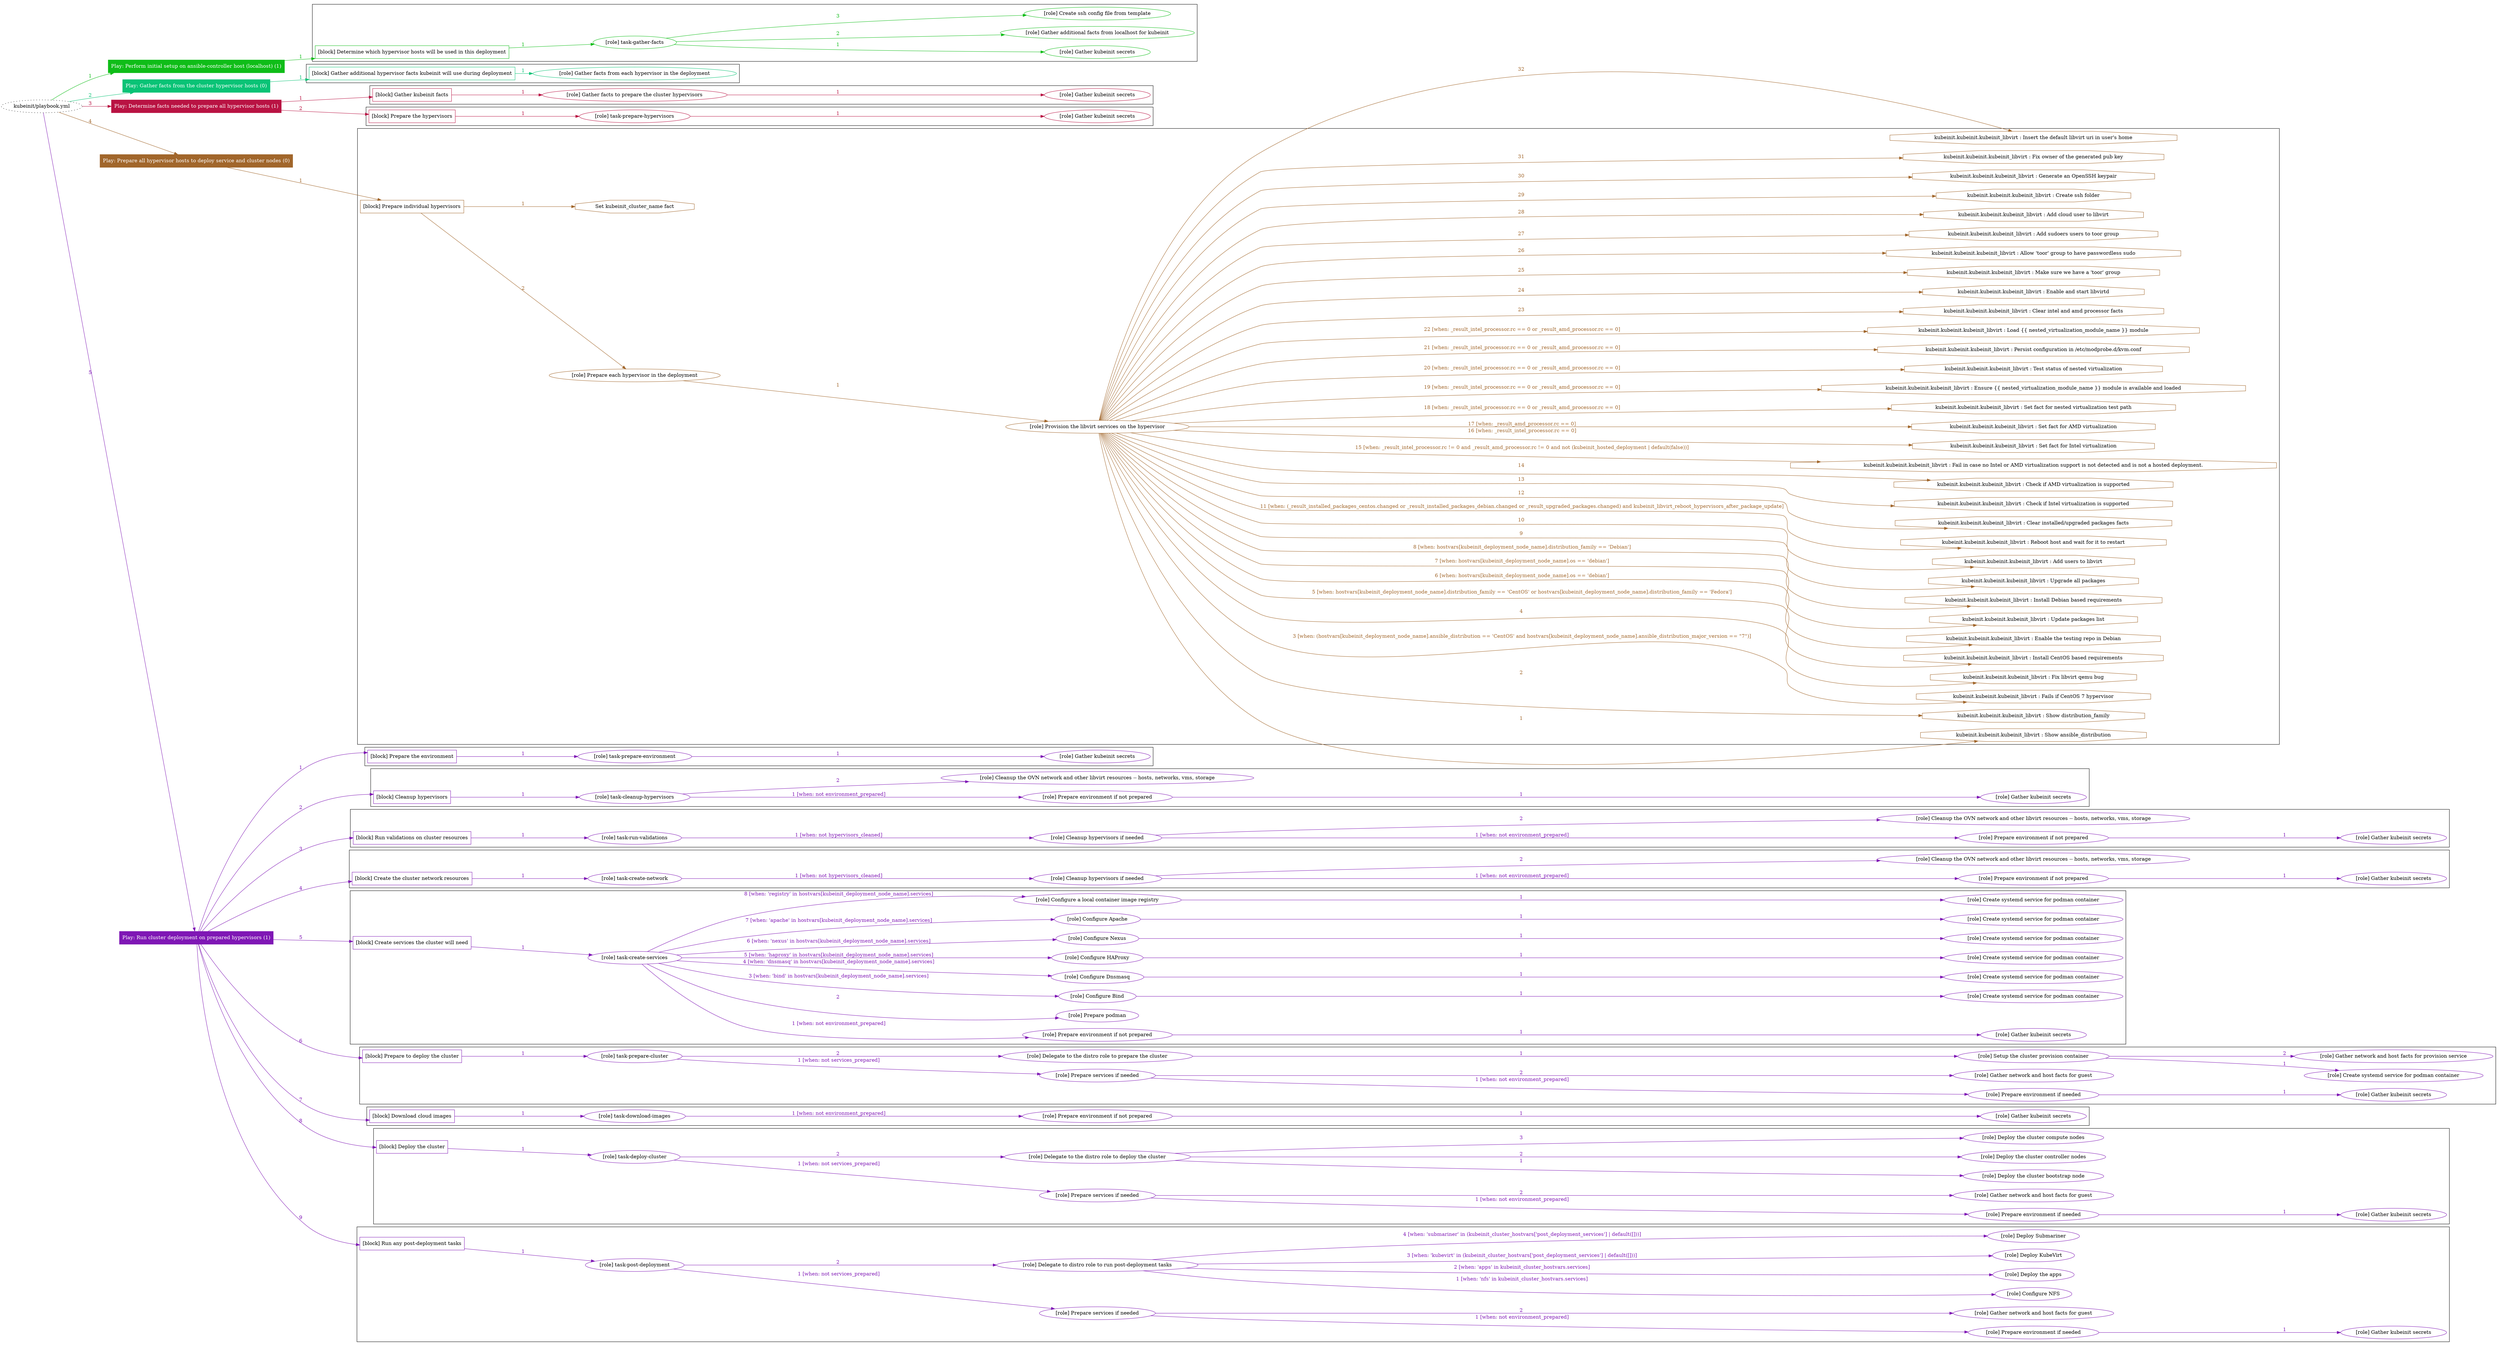 digraph {
	graph [concentrate=true ordering=in rankdir=LR ratio=fill]
	edge [esep=5 sep=10]
	"kubeinit/playbook.yml" [URL="/home/runner/work/kubeinit/kubeinit/kubeinit/playbook.yml" id=playbook_9064f994 style=dotted]
	"kubeinit/playbook.yml" -> play_755ee17e [label="1 " color="#0fbd18" fontcolor="#0fbd18" id=edge_c722bea2 labeltooltip="1 " tooltip="1 "]
	subgraph "Play: Perform initial setup on ansible-controller host (localhost) (1)" {
		play_755ee17e [label="Play: Perform initial setup on ansible-controller host (localhost) (1)" URL="/home/runner/work/kubeinit/kubeinit/kubeinit/playbook.yml" color="#0fbd18" fontcolor="#ffffff" id=play_755ee17e shape=box style=filled tooltip=localhost]
		play_755ee17e -> block_5c0546df [label=1 color="#0fbd18" fontcolor="#0fbd18" id=edge_c6962172 labeltooltip=1 tooltip=1]
		subgraph cluster_block_5c0546df {
			block_5c0546df [label="[block] Determine which hypervisor hosts will be used in this deployment" URL="/home/runner/work/kubeinit/kubeinit/kubeinit/playbook.yml" color="#0fbd18" id=block_5c0546df labeltooltip="Determine which hypervisor hosts will be used in this deployment" shape=box tooltip="Determine which hypervisor hosts will be used in this deployment"]
			block_5c0546df -> role_b8980f8e [label="1 " color="#0fbd18" fontcolor="#0fbd18" id=edge_19f2d297 labeltooltip="1 " tooltip="1 "]
			subgraph "task-gather-facts" {
				role_b8980f8e [label="[role] task-gather-facts" URL="/home/runner/work/kubeinit/kubeinit/kubeinit/playbook.yml" color="#0fbd18" id=role_b8980f8e tooltip="task-gather-facts"]
				role_b8980f8e -> role_be73c963 [label="1 " color="#0fbd18" fontcolor="#0fbd18" id=edge_46829031 labeltooltip="1 " tooltip="1 "]
				subgraph "Gather kubeinit secrets" {
					role_be73c963 [label="[role] Gather kubeinit secrets" URL="/home/runner/.ansible/collections/ansible_collections/kubeinit/kubeinit/roles/kubeinit_prepare/tasks/build_hypervisors_group.yml" color="#0fbd18" id=role_be73c963 tooltip="Gather kubeinit secrets"]
				}
				role_b8980f8e -> role_346fdcf7 [label="2 " color="#0fbd18" fontcolor="#0fbd18" id=edge_77838c48 labeltooltip="2 " tooltip="2 "]
				subgraph "Gather additional facts from localhost for kubeinit" {
					role_346fdcf7 [label="[role] Gather additional facts from localhost for kubeinit" URL="/home/runner/.ansible/collections/ansible_collections/kubeinit/kubeinit/roles/kubeinit_prepare/tasks/build_hypervisors_group.yml" color="#0fbd18" id=role_346fdcf7 tooltip="Gather additional facts from localhost for kubeinit"]
				}
				role_b8980f8e -> role_02a1e424 [label="3 " color="#0fbd18" fontcolor="#0fbd18" id=edge_63878e3c labeltooltip="3 " tooltip="3 "]
				subgraph "Create ssh config file from template" {
					role_02a1e424 [label="[role] Create ssh config file from template" URL="/home/runner/.ansible/collections/ansible_collections/kubeinit/kubeinit/roles/kubeinit_prepare/tasks/build_hypervisors_group.yml" color="#0fbd18" id=role_02a1e424 tooltip="Create ssh config file from template"]
				}
			}
		}
	}
	"kubeinit/playbook.yml" -> play_c4c8196e [label="2 " color="#09c376" fontcolor="#09c376" id=edge_684bfa2c labeltooltip="2 " tooltip="2 "]
	subgraph "Play: Gather facts from the cluster hypervisor hosts (0)" {
		play_c4c8196e [label="Play: Gather facts from the cluster hypervisor hosts (0)" URL="/home/runner/work/kubeinit/kubeinit/kubeinit/playbook.yml" color="#09c376" fontcolor="#ffffff" id=play_c4c8196e shape=box style=filled tooltip="Play: Gather facts from the cluster hypervisor hosts (0)"]
		play_c4c8196e -> block_a40b4d0d [label=1 color="#09c376" fontcolor="#09c376" id=edge_6809693f labeltooltip=1 tooltip=1]
		subgraph cluster_block_a40b4d0d {
			block_a40b4d0d [label="[block] Gather additional hypervisor facts kubeinit will use during deployment" URL="/home/runner/work/kubeinit/kubeinit/kubeinit/playbook.yml" color="#09c376" id=block_a40b4d0d labeltooltip="Gather additional hypervisor facts kubeinit will use during deployment" shape=box tooltip="Gather additional hypervisor facts kubeinit will use during deployment"]
			block_a40b4d0d -> role_d8d240fd [label="1 " color="#09c376" fontcolor="#09c376" id=edge_269f6de8 labeltooltip="1 " tooltip="1 "]
			subgraph "Gather facts from each hypervisor in the deployment" {
				role_d8d240fd [label="[role] Gather facts from each hypervisor in the deployment" URL="/home/runner/work/kubeinit/kubeinit/kubeinit/playbook.yml" color="#09c376" id=role_d8d240fd tooltip="Gather facts from each hypervisor in the deployment"]
			}
		}
	}
	"kubeinit/playbook.yml" -> play_929b3bb5 [label="3 " color="#b91343" fontcolor="#b91343" id=edge_80026797 labeltooltip="3 " tooltip="3 "]
	subgraph "Play: Determine facts needed to prepare all hypervisor hosts (1)" {
		play_929b3bb5 [label="Play: Determine facts needed to prepare all hypervisor hosts (1)" URL="/home/runner/work/kubeinit/kubeinit/kubeinit/playbook.yml" color="#b91343" fontcolor="#ffffff" id=play_929b3bb5 shape=box style=filled tooltip=localhost]
		play_929b3bb5 -> block_8955f6a1 [label=1 color="#b91343" fontcolor="#b91343" id=edge_5fc23c42 labeltooltip=1 tooltip=1]
		subgraph cluster_block_8955f6a1 {
			block_8955f6a1 [label="[block] Gather kubeinit facts" URL="/home/runner/work/kubeinit/kubeinit/kubeinit/playbook.yml" color="#b91343" id=block_8955f6a1 labeltooltip="Gather kubeinit facts" shape=box tooltip="Gather kubeinit facts"]
			block_8955f6a1 -> role_858e00fb [label="1 " color="#b91343" fontcolor="#b91343" id=edge_2472ac66 labeltooltip="1 " tooltip="1 "]
			subgraph "Gather facts to prepare the cluster hypervisors" {
				role_858e00fb [label="[role] Gather facts to prepare the cluster hypervisors" URL="/home/runner/work/kubeinit/kubeinit/kubeinit/playbook.yml" color="#b91343" id=role_858e00fb tooltip="Gather facts to prepare the cluster hypervisors"]
				role_858e00fb -> role_ac85bb9f [label="1 " color="#b91343" fontcolor="#b91343" id=edge_d044e323 labeltooltip="1 " tooltip="1 "]
				subgraph "Gather kubeinit secrets" {
					role_ac85bb9f [label="[role] Gather kubeinit secrets" URL="/home/runner/.ansible/collections/ansible_collections/kubeinit/kubeinit/roles/kubeinit_prepare/tasks/gather_kubeinit_facts.yml" color="#b91343" id=role_ac85bb9f tooltip="Gather kubeinit secrets"]
				}
			}
		}
		play_929b3bb5 -> block_c431811b [label=2 color="#b91343" fontcolor="#b91343" id=edge_ce3786ba labeltooltip=2 tooltip=2]
		subgraph cluster_block_c431811b {
			block_c431811b [label="[block] Prepare the hypervisors" URL="/home/runner/work/kubeinit/kubeinit/kubeinit/playbook.yml" color="#b91343" id=block_c431811b labeltooltip="Prepare the hypervisors" shape=box tooltip="Prepare the hypervisors"]
			block_c431811b -> role_62a7d244 [label="1 " color="#b91343" fontcolor="#b91343" id=edge_cb8ec72c labeltooltip="1 " tooltip="1 "]
			subgraph "task-prepare-hypervisors" {
				role_62a7d244 [label="[role] task-prepare-hypervisors" URL="/home/runner/work/kubeinit/kubeinit/kubeinit/playbook.yml" color="#b91343" id=role_62a7d244 tooltip="task-prepare-hypervisors"]
				role_62a7d244 -> role_a34fc4c6 [label="1 " color="#b91343" fontcolor="#b91343" id=edge_2a70a338 labeltooltip="1 " tooltip="1 "]
				subgraph "Gather kubeinit secrets" {
					role_a34fc4c6 [label="[role] Gather kubeinit secrets" URL="/home/runner/.ansible/collections/ansible_collections/kubeinit/kubeinit/roles/kubeinit_prepare/tasks/gather_kubeinit_facts.yml" color="#b91343" id=role_a34fc4c6 tooltip="Gather kubeinit secrets"]
				}
			}
		}
	}
	"kubeinit/playbook.yml" -> play_09a7a177 [label="4 " color="#a1662b" fontcolor="#a1662b" id=edge_a8f2f23a labeltooltip="4 " tooltip="4 "]
	subgraph "Play: Prepare all hypervisor hosts to deploy service and cluster nodes (0)" {
		play_09a7a177 [label="Play: Prepare all hypervisor hosts to deploy service and cluster nodes (0)" URL="/home/runner/work/kubeinit/kubeinit/kubeinit/playbook.yml" color="#a1662b" fontcolor="#ffffff" id=play_09a7a177 shape=box style=filled tooltip="Play: Prepare all hypervisor hosts to deploy service and cluster nodes (0)"]
		play_09a7a177 -> block_41f77a79 [label=1 color="#a1662b" fontcolor="#a1662b" id=edge_ece0c978 labeltooltip=1 tooltip=1]
		subgraph cluster_block_41f77a79 {
			block_41f77a79 [label="[block] Prepare individual hypervisors" URL="/home/runner/work/kubeinit/kubeinit/kubeinit/playbook.yml" color="#a1662b" id=block_41f77a79 labeltooltip="Prepare individual hypervisors" shape=box tooltip="Prepare individual hypervisors"]
			block_41f77a79 -> role_45804491 [label="2 " color="#a1662b" fontcolor="#a1662b" id=edge_067ce69d labeltooltip="2 " tooltip="2 "]
			subgraph "Prepare each hypervisor in the deployment" {
				role_45804491 [label="[role] Prepare each hypervisor in the deployment" URL="/home/runner/work/kubeinit/kubeinit/kubeinit/playbook.yml" color="#a1662b" id=role_45804491 tooltip="Prepare each hypervisor in the deployment"]
				role_45804491 -> role_afc2db3f [label="1 " color="#a1662b" fontcolor="#a1662b" id=edge_d0f3d261 labeltooltip="1 " tooltip="1 "]
				subgraph "Provision the libvirt services on the hypervisor" {
					role_afc2db3f [label="[role] Provision the libvirt services on the hypervisor" URL="/home/runner/.ansible/collections/ansible_collections/kubeinit/kubeinit/roles/kubeinit_prepare/tasks/prepare_hypervisor.yml" color="#a1662b" id=role_afc2db3f tooltip="Provision the libvirt services on the hypervisor"]
					task_5c996bd8 [label="kubeinit.kubeinit.kubeinit_libvirt : Show ansible_distribution" URL="/home/runner/.ansible/collections/ansible_collections/kubeinit/kubeinit/roles/kubeinit_libvirt/tasks/main.yml" color="#a1662b" id=task_5c996bd8 shape=octagon tooltip="kubeinit.kubeinit.kubeinit_libvirt : Show ansible_distribution"]
					role_afc2db3f -> task_5c996bd8 [label="1 " color="#a1662b" fontcolor="#a1662b" id=edge_f5148e5b labeltooltip="1 " tooltip="1 "]
					task_386974ef [label="kubeinit.kubeinit.kubeinit_libvirt : Show distribution_family" URL="/home/runner/.ansible/collections/ansible_collections/kubeinit/kubeinit/roles/kubeinit_libvirt/tasks/main.yml" color="#a1662b" id=task_386974ef shape=octagon tooltip="kubeinit.kubeinit.kubeinit_libvirt : Show distribution_family"]
					role_afc2db3f -> task_386974ef [label="2 " color="#a1662b" fontcolor="#a1662b" id=edge_c4804bdb labeltooltip="2 " tooltip="2 "]
					task_3b98548a [label="kubeinit.kubeinit.kubeinit_libvirt : Fails if CentOS 7 hypervisor" URL="/home/runner/.ansible/collections/ansible_collections/kubeinit/kubeinit/roles/kubeinit_libvirt/tasks/main.yml" color="#a1662b" id=task_3b98548a shape=octagon tooltip="kubeinit.kubeinit.kubeinit_libvirt : Fails if CentOS 7 hypervisor"]
					role_afc2db3f -> task_3b98548a [label="3 [when: (hostvars[kubeinit_deployment_node_name].ansible_distribution == 'CentOS' and hostvars[kubeinit_deployment_node_name].ansible_distribution_major_version == \"7\")]" color="#a1662b" fontcolor="#a1662b" id=edge_24ae6bd9 labeltooltip="3 [when: (hostvars[kubeinit_deployment_node_name].ansible_distribution == 'CentOS' and hostvars[kubeinit_deployment_node_name].ansible_distribution_major_version == \"7\")]" tooltip="3 [when: (hostvars[kubeinit_deployment_node_name].ansible_distribution == 'CentOS' and hostvars[kubeinit_deployment_node_name].ansible_distribution_major_version == \"7\")]"]
					task_0d7435e4 [label="kubeinit.kubeinit.kubeinit_libvirt : Fix libvirt qemu bug" URL="/home/runner/.ansible/collections/ansible_collections/kubeinit/kubeinit/roles/kubeinit_libvirt/tasks/main.yml" color="#a1662b" id=task_0d7435e4 shape=octagon tooltip="kubeinit.kubeinit.kubeinit_libvirt : Fix libvirt qemu bug"]
					role_afc2db3f -> task_0d7435e4 [label="4 " color="#a1662b" fontcolor="#a1662b" id=edge_41ba86c8 labeltooltip="4 " tooltip="4 "]
					task_8a085515 [label="kubeinit.kubeinit.kubeinit_libvirt : Install CentOS based requirements" URL="/home/runner/.ansible/collections/ansible_collections/kubeinit/kubeinit/roles/kubeinit_libvirt/tasks/main.yml" color="#a1662b" id=task_8a085515 shape=octagon tooltip="kubeinit.kubeinit.kubeinit_libvirt : Install CentOS based requirements"]
					role_afc2db3f -> task_8a085515 [label="5 [when: hostvars[kubeinit_deployment_node_name].distribution_family == 'CentOS' or hostvars[kubeinit_deployment_node_name].distribution_family == 'Fedora']" color="#a1662b" fontcolor="#a1662b" id=edge_f6a0fd71 labeltooltip="5 [when: hostvars[kubeinit_deployment_node_name].distribution_family == 'CentOS' or hostvars[kubeinit_deployment_node_name].distribution_family == 'Fedora']" tooltip="5 [when: hostvars[kubeinit_deployment_node_name].distribution_family == 'CentOS' or hostvars[kubeinit_deployment_node_name].distribution_family == 'Fedora']"]
					task_76c03cf3 [label="kubeinit.kubeinit.kubeinit_libvirt : Enable the testing repo in Debian" URL="/home/runner/.ansible/collections/ansible_collections/kubeinit/kubeinit/roles/kubeinit_libvirt/tasks/main.yml" color="#a1662b" id=task_76c03cf3 shape=octagon tooltip="kubeinit.kubeinit.kubeinit_libvirt : Enable the testing repo in Debian"]
					role_afc2db3f -> task_76c03cf3 [label="6 [when: hostvars[kubeinit_deployment_node_name].os == 'debian']" color="#a1662b" fontcolor="#a1662b" id=edge_ff543c76 labeltooltip="6 [when: hostvars[kubeinit_deployment_node_name].os == 'debian']" tooltip="6 [when: hostvars[kubeinit_deployment_node_name].os == 'debian']"]
					task_c4cbb1fb [label="kubeinit.kubeinit.kubeinit_libvirt : Update packages list" URL="/home/runner/.ansible/collections/ansible_collections/kubeinit/kubeinit/roles/kubeinit_libvirt/tasks/main.yml" color="#a1662b" id=task_c4cbb1fb shape=octagon tooltip="kubeinit.kubeinit.kubeinit_libvirt : Update packages list"]
					role_afc2db3f -> task_c4cbb1fb [label="7 [when: hostvars[kubeinit_deployment_node_name].os == 'debian']" color="#a1662b" fontcolor="#a1662b" id=edge_3ac62e29 labeltooltip="7 [when: hostvars[kubeinit_deployment_node_name].os == 'debian']" tooltip="7 [when: hostvars[kubeinit_deployment_node_name].os == 'debian']"]
					task_c76e1518 [label="kubeinit.kubeinit.kubeinit_libvirt : Install Debian based requirements" URL="/home/runner/.ansible/collections/ansible_collections/kubeinit/kubeinit/roles/kubeinit_libvirt/tasks/main.yml" color="#a1662b" id=task_c76e1518 shape=octagon tooltip="kubeinit.kubeinit.kubeinit_libvirt : Install Debian based requirements"]
					role_afc2db3f -> task_c76e1518 [label="8 [when: hostvars[kubeinit_deployment_node_name].distribution_family == 'Debian']" color="#a1662b" fontcolor="#a1662b" id=edge_41487d1a labeltooltip="8 [when: hostvars[kubeinit_deployment_node_name].distribution_family == 'Debian']" tooltip="8 [when: hostvars[kubeinit_deployment_node_name].distribution_family == 'Debian']"]
					task_5a459956 [label="kubeinit.kubeinit.kubeinit_libvirt : Upgrade all packages" URL="/home/runner/.ansible/collections/ansible_collections/kubeinit/kubeinit/roles/kubeinit_libvirt/tasks/main.yml" color="#a1662b" id=task_5a459956 shape=octagon tooltip="kubeinit.kubeinit.kubeinit_libvirt : Upgrade all packages"]
					role_afc2db3f -> task_5a459956 [label="9 " color="#a1662b" fontcolor="#a1662b" id=edge_efa01bff labeltooltip="9 " tooltip="9 "]
					task_80b95a2b [label="kubeinit.kubeinit.kubeinit_libvirt : Add users to libvirt" URL="/home/runner/.ansible/collections/ansible_collections/kubeinit/kubeinit/roles/kubeinit_libvirt/tasks/main.yml" color="#a1662b" id=task_80b95a2b shape=octagon tooltip="kubeinit.kubeinit.kubeinit_libvirt : Add users to libvirt"]
					role_afc2db3f -> task_80b95a2b [label="10 " color="#a1662b" fontcolor="#a1662b" id=edge_2dc490c4 labeltooltip="10 " tooltip="10 "]
					task_d3759c27 [label="kubeinit.kubeinit.kubeinit_libvirt : Reboot host and wait for it to restart" URL="/home/runner/.ansible/collections/ansible_collections/kubeinit/kubeinit/roles/kubeinit_libvirt/tasks/main.yml" color="#a1662b" id=task_d3759c27 shape=octagon tooltip="kubeinit.kubeinit.kubeinit_libvirt : Reboot host and wait for it to restart"]
					role_afc2db3f -> task_d3759c27 [label="11 [when: (_result_installed_packages_centos.changed or _result_installed_packages_debian.changed or _result_upgraded_packages.changed) and kubeinit_libvirt_reboot_hypervisors_after_package_update]" color="#a1662b" fontcolor="#a1662b" id=edge_307ae39f labeltooltip="11 [when: (_result_installed_packages_centos.changed or _result_installed_packages_debian.changed or _result_upgraded_packages.changed) and kubeinit_libvirt_reboot_hypervisors_after_package_update]" tooltip="11 [when: (_result_installed_packages_centos.changed or _result_installed_packages_debian.changed or _result_upgraded_packages.changed) and kubeinit_libvirt_reboot_hypervisors_after_package_update]"]
					task_25e63ccc [label="kubeinit.kubeinit.kubeinit_libvirt : Clear installed/upgraded packages facts" URL="/home/runner/.ansible/collections/ansible_collections/kubeinit/kubeinit/roles/kubeinit_libvirt/tasks/main.yml" color="#a1662b" id=task_25e63ccc shape=octagon tooltip="kubeinit.kubeinit.kubeinit_libvirt : Clear installed/upgraded packages facts"]
					role_afc2db3f -> task_25e63ccc [label="12 " color="#a1662b" fontcolor="#a1662b" id=edge_680bbcc5 labeltooltip="12 " tooltip="12 "]
					task_57876023 [label="kubeinit.kubeinit.kubeinit_libvirt : Check if Intel virtualization is supported" URL="/home/runner/.ansible/collections/ansible_collections/kubeinit/kubeinit/roles/kubeinit_libvirt/tasks/main.yml" color="#a1662b" id=task_57876023 shape=octagon tooltip="kubeinit.kubeinit.kubeinit_libvirt : Check if Intel virtualization is supported"]
					role_afc2db3f -> task_57876023 [label="13 " color="#a1662b" fontcolor="#a1662b" id=edge_e7ffc546 labeltooltip="13 " tooltip="13 "]
					task_a1a61bba [label="kubeinit.kubeinit.kubeinit_libvirt : Check if AMD virtualization is supported" URL="/home/runner/.ansible/collections/ansible_collections/kubeinit/kubeinit/roles/kubeinit_libvirt/tasks/main.yml" color="#a1662b" id=task_a1a61bba shape=octagon tooltip="kubeinit.kubeinit.kubeinit_libvirt : Check if AMD virtualization is supported"]
					role_afc2db3f -> task_a1a61bba [label="14 " color="#a1662b" fontcolor="#a1662b" id=edge_e1a137c3 labeltooltip="14 " tooltip="14 "]
					task_7abec1c1 [label="kubeinit.kubeinit.kubeinit_libvirt : Fail in case no Intel or AMD virtualization support is not detected and is not a hosted deployment." URL="/home/runner/.ansible/collections/ansible_collections/kubeinit/kubeinit/roles/kubeinit_libvirt/tasks/main.yml" color="#a1662b" id=task_7abec1c1 shape=octagon tooltip="kubeinit.kubeinit.kubeinit_libvirt : Fail in case no Intel or AMD virtualization support is not detected and is not a hosted deployment."]
					role_afc2db3f -> task_7abec1c1 [label="15 [when: _result_intel_processor.rc != 0 and _result_amd_processor.rc != 0 and not (kubeinit_hosted_deployment | default(false))]" color="#a1662b" fontcolor="#a1662b" id=edge_5d3da303 labeltooltip="15 [when: _result_intel_processor.rc != 0 and _result_amd_processor.rc != 0 and not (kubeinit_hosted_deployment | default(false))]" tooltip="15 [when: _result_intel_processor.rc != 0 and _result_amd_processor.rc != 0 and not (kubeinit_hosted_deployment | default(false))]"]
					task_c7a8fc4d [label="kubeinit.kubeinit.kubeinit_libvirt : Set fact for Intel virtualization" URL="/home/runner/.ansible/collections/ansible_collections/kubeinit/kubeinit/roles/kubeinit_libvirt/tasks/main.yml" color="#a1662b" id=task_c7a8fc4d shape=octagon tooltip="kubeinit.kubeinit.kubeinit_libvirt : Set fact for Intel virtualization"]
					role_afc2db3f -> task_c7a8fc4d [label="16 [when: _result_intel_processor.rc == 0]" color="#a1662b" fontcolor="#a1662b" id=edge_04f55e7e labeltooltip="16 [when: _result_intel_processor.rc == 0]" tooltip="16 [when: _result_intel_processor.rc == 0]"]
					task_c0996e02 [label="kubeinit.kubeinit.kubeinit_libvirt : Set fact for AMD virtualization" URL="/home/runner/.ansible/collections/ansible_collections/kubeinit/kubeinit/roles/kubeinit_libvirt/tasks/main.yml" color="#a1662b" id=task_c0996e02 shape=octagon tooltip="kubeinit.kubeinit.kubeinit_libvirt : Set fact for AMD virtualization"]
					role_afc2db3f -> task_c0996e02 [label="17 [when: _result_amd_processor.rc == 0]" color="#a1662b" fontcolor="#a1662b" id=edge_e71bb989 labeltooltip="17 [when: _result_amd_processor.rc == 0]" tooltip="17 [when: _result_amd_processor.rc == 0]"]
					task_b1f390b6 [label="kubeinit.kubeinit.kubeinit_libvirt : Set fact for nested virtualization test path" URL="/home/runner/.ansible/collections/ansible_collections/kubeinit/kubeinit/roles/kubeinit_libvirt/tasks/main.yml" color="#a1662b" id=task_b1f390b6 shape=octagon tooltip="kubeinit.kubeinit.kubeinit_libvirt : Set fact for nested virtualization test path"]
					role_afc2db3f -> task_b1f390b6 [label="18 [when: _result_intel_processor.rc == 0 or _result_amd_processor.rc == 0]" color="#a1662b" fontcolor="#a1662b" id=edge_086dd9e6 labeltooltip="18 [when: _result_intel_processor.rc == 0 or _result_amd_processor.rc == 0]" tooltip="18 [when: _result_intel_processor.rc == 0 or _result_amd_processor.rc == 0]"]
					task_47e8f4d6 [label="kubeinit.kubeinit.kubeinit_libvirt : Ensure {{ nested_virtualization_module_name }} module is available and loaded" URL="/home/runner/.ansible/collections/ansible_collections/kubeinit/kubeinit/roles/kubeinit_libvirt/tasks/main.yml" color="#a1662b" id=task_47e8f4d6 shape=octagon tooltip="kubeinit.kubeinit.kubeinit_libvirt : Ensure {{ nested_virtualization_module_name }} module is available and loaded"]
					role_afc2db3f -> task_47e8f4d6 [label="19 [when: _result_intel_processor.rc == 0 or _result_amd_processor.rc == 0]" color="#a1662b" fontcolor="#a1662b" id=edge_ca551b49 labeltooltip="19 [when: _result_intel_processor.rc == 0 or _result_amd_processor.rc == 0]" tooltip="19 [when: _result_intel_processor.rc == 0 or _result_amd_processor.rc == 0]"]
					task_6e823129 [label="kubeinit.kubeinit.kubeinit_libvirt : Test status of nested virtualization" URL="/home/runner/.ansible/collections/ansible_collections/kubeinit/kubeinit/roles/kubeinit_libvirt/tasks/main.yml" color="#a1662b" id=task_6e823129 shape=octagon tooltip="kubeinit.kubeinit.kubeinit_libvirt : Test status of nested virtualization"]
					role_afc2db3f -> task_6e823129 [label="20 [when: _result_intel_processor.rc == 0 or _result_amd_processor.rc == 0]" color="#a1662b" fontcolor="#a1662b" id=edge_812995d9 labeltooltip="20 [when: _result_intel_processor.rc == 0 or _result_amd_processor.rc == 0]" tooltip="20 [when: _result_intel_processor.rc == 0 or _result_amd_processor.rc == 0]"]
					task_ea1e5df9 [label="kubeinit.kubeinit.kubeinit_libvirt : Persist configuration in /etc/modprobe.d/kvm.conf" URL="/home/runner/.ansible/collections/ansible_collections/kubeinit/kubeinit/roles/kubeinit_libvirt/tasks/main.yml" color="#a1662b" id=task_ea1e5df9 shape=octagon tooltip="kubeinit.kubeinit.kubeinit_libvirt : Persist configuration in /etc/modprobe.d/kvm.conf"]
					role_afc2db3f -> task_ea1e5df9 [label="21 [when: _result_intel_processor.rc == 0 or _result_amd_processor.rc == 0]" color="#a1662b" fontcolor="#a1662b" id=edge_896fe9ee labeltooltip="21 [when: _result_intel_processor.rc == 0 or _result_amd_processor.rc == 0]" tooltip="21 [when: _result_intel_processor.rc == 0 or _result_amd_processor.rc == 0]"]
					task_1e43b9a9 [label="kubeinit.kubeinit.kubeinit_libvirt : Load {{ nested_virtualization_module_name }} module" URL="/home/runner/.ansible/collections/ansible_collections/kubeinit/kubeinit/roles/kubeinit_libvirt/tasks/main.yml" color="#a1662b" id=task_1e43b9a9 shape=octagon tooltip="kubeinit.kubeinit.kubeinit_libvirt : Load {{ nested_virtualization_module_name }} module"]
					role_afc2db3f -> task_1e43b9a9 [label="22 [when: _result_intel_processor.rc == 0 or _result_amd_processor.rc == 0]" color="#a1662b" fontcolor="#a1662b" id=edge_332a889c labeltooltip="22 [when: _result_intel_processor.rc == 0 or _result_amd_processor.rc == 0]" tooltip="22 [when: _result_intel_processor.rc == 0 or _result_amd_processor.rc == 0]"]
					task_9d3d5af3 [label="kubeinit.kubeinit.kubeinit_libvirt : Clear intel and amd processor facts" URL="/home/runner/.ansible/collections/ansible_collections/kubeinit/kubeinit/roles/kubeinit_libvirt/tasks/main.yml" color="#a1662b" id=task_9d3d5af3 shape=octagon tooltip="kubeinit.kubeinit.kubeinit_libvirt : Clear intel and amd processor facts"]
					role_afc2db3f -> task_9d3d5af3 [label="23 " color="#a1662b" fontcolor="#a1662b" id=edge_d596c202 labeltooltip="23 " tooltip="23 "]
					task_125701ce [label="kubeinit.kubeinit.kubeinit_libvirt : Enable and start libvirtd" URL="/home/runner/.ansible/collections/ansible_collections/kubeinit/kubeinit/roles/kubeinit_libvirt/tasks/main.yml" color="#a1662b" id=task_125701ce shape=octagon tooltip="kubeinit.kubeinit.kubeinit_libvirt : Enable and start libvirtd"]
					role_afc2db3f -> task_125701ce [label="24 " color="#a1662b" fontcolor="#a1662b" id=edge_e813f92c labeltooltip="24 " tooltip="24 "]
					task_aa95b50d [label="kubeinit.kubeinit.kubeinit_libvirt : Make sure we have a 'toor' group" URL="/home/runner/.ansible/collections/ansible_collections/kubeinit/kubeinit/roles/kubeinit_libvirt/tasks/60_create_cloud_user.yml" color="#a1662b" id=task_aa95b50d shape=octagon tooltip="kubeinit.kubeinit.kubeinit_libvirt : Make sure we have a 'toor' group"]
					role_afc2db3f -> task_aa95b50d [label="25 " color="#a1662b" fontcolor="#a1662b" id=edge_6f2ffd4f labeltooltip="25 " tooltip="25 "]
					task_744fda77 [label="kubeinit.kubeinit.kubeinit_libvirt : Allow 'toor' group to have passwordless sudo" URL="/home/runner/.ansible/collections/ansible_collections/kubeinit/kubeinit/roles/kubeinit_libvirt/tasks/60_create_cloud_user.yml" color="#a1662b" id=task_744fda77 shape=octagon tooltip="kubeinit.kubeinit.kubeinit_libvirt : Allow 'toor' group to have passwordless sudo"]
					role_afc2db3f -> task_744fda77 [label="26 " color="#a1662b" fontcolor="#a1662b" id=edge_f74f1a78 labeltooltip="26 " tooltip="26 "]
					task_55acbe47 [label="kubeinit.kubeinit.kubeinit_libvirt : Add sudoers users to toor group" URL="/home/runner/.ansible/collections/ansible_collections/kubeinit/kubeinit/roles/kubeinit_libvirt/tasks/60_create_cloud_user.yml" color="#a1662b" id=task_55acbe47 shape=octagon tooltip="kubeinit.kubeinit.kubeinit_libvirt : Add sudoers users to toor group"]
					role_afc2db3f -> task_55acbe47 [label="27 " color="#a1662b" fontcolor="#a1662b" id=edge_34f6024c labeltooltip="27 " tooltip="27 "]
					task_b0a1a69f [label="kubeinit.kubeinit.kubeinit_libvirt : Add cloud user to libvirt" URL="/home/runner/.ansible/collections/ansible_collections/kubeinit/kubeinit/roles/kubeinit_libvirt/tasks/60_create_cloud_user.yml" color="#a1662b" id=task_b0a1a69f shape=octagon tooltip="kubeinit.kubeinit.kubeinit_libvirt : Add cloud user to libvirt"]
					role_afc2db3f -> task_b0a1a69f [label="28 " color="#a1662b" fontcolor="#a1662b" id=edge_c872bd62 labeltooltip="28 " tooltip="28 "]
					task_2ef2ea80 [label="kubeinit.kubeinit.kubeinit_libvirt : Create ssh folder" URL="/home/runner/.ansible/collections/ansible_collections/kubeinit/kubeinit/roles/kubeinit_libvirt/tasks/60_create_cloud_user.yml" color="#a1662b" id=task_2ef2ea80 shape=octagon tooltip="kubeinit.kubeinit.kubeinit_libvirt : Create ssh folder"]
					role_afc2db3f -> task_2ef2ea80 [label="29 " color="#a1662b" fontcolor="#a1662b" id=edge_a01da5fa labeltooltip="29 " tooltip="29 "]
					task_530c1028 [label="kubeinit.kubeinit.kubeinit_libvirt : Generate an OpenSSH keypair" URL="/home/runner/.ansible/collections/ansible_collections/kubeinit/kubeinit/roles/kubeinit_libvirt/tasks/60_create_cloud_user.yml" color="#a1662b" id=task_530c1028 shape=octagon tooltip="kubeinit.kubeinit.kubeinit_libvirt : Generate an OpenSSH keypair"]
					role_afc2db3f -> task_530c1028 [label="30 " color="#a1662b" fontcolor="#a1662b" id=edge_35d26dd8 labeltooltip="30 " tooltip="30 "]
					task_f133a825 [label="kubeinit.kubeinit.kubeinit_libvirt : Fix owner of the generated pub key" URL="/home/runner/.ansible/collections/ansible_collections/kubeinit/kubeinit/roles/kubeinit_libvirt/tasks/60_create_cloud_user.yml" color="#a1662b" id=task_f133a825 shape=octagon tooltip="kubeinit.kubeinit.kubeinit_libvirt : Fix owner of the generated pub key"]
					role_afc2db3f -> task_f133a825 [label="31 " color="#a1662b" fontcolor="#a1662b" id=edge_d9bc8d30 labeltooltip="31 " tooltip="31 "]
					task_40f6fecb [label="kubeinit.kubeinit.kubeinit_libvirt : Insert the default libvirt uri in user's home" URL="/home/runner/.ansible/collections/ansible_collections/kubeinit/kubeinit/roles/kubeinit_libvirt/tasks/60_create_cloud_user.yml" color="#a1662b" id=task_40f6fecb shape=octagon tooltip="kubeinit.kubeinit.kubeinit_libvirt : Insert the default libvirt uri in user's home"]
					role_afc2db3f -> task_40f6fecb [label="32 " color="#a1662b" fontcolor="#a1662b" id=edge_65dfb1c6 labeltooltip="32 " tooltip="32 "]
				}
			}
			task_ae03d984 [label="Set kubeinit_cluster_name fact" URL="/home/runner/work/kubeinit/kubeinit/kubeinit/playbook.yml" color="#a1662b" id=task_ae03d984 shape=octagon tooltip="Set kubeinit_cluster_name fact"]
			block_41f77a79 -> task_ae03d984 [label="1 " color="#a1662b" fontcolor="#a1662b" id=edge_b9d25276 labeltooltip="1 " tooltip="1 "]
		}
	}
	"kubeinit/playbook.yml" -> play_b70131f6 [label="5 " color="#7f17b5" fontcolor="#7f17b5" id=edge_e4ca20d7 labeltooltip="5 " tooltip="5 "]
	subgraph "Play: Run cluster deployment on prepared hypervisors (1)" {
		play_b70131f6 [label="Play: Run cluster deployment on prepared hypervisors (1)" URL="/home/runner/work/kubeinit/kubeinit/kubeinit/playbook.yml" color="#7f17b5" fontcolor="#ffffff" id=play_b70131f6 shape=box style=filled tooltip=localhost]
		play_b70131f6 -> block_7b90fc44 [label=1 color="#7f17b5" fontcolor="#7f17b5" id=edge_71c14f0f labeltooltip=1 tooltip=1]
		subgraph cluster_block_7b90fc44 {
			block_7b90fc44 [label="[block] Prepare the environment" URL="/home/runner/work/kubeinit/kubeinit/kubeinit/playbook.yml" color="#7f17b5" id=block_7b90fc44 labeltooltip="Prepare the environment" shape=box tooltip="Prepare the environment"]
			block_7b90fc44 -> role_0bc66611 [label="1 " color="#7f17b5" fontcolor="#7f17b5" id=edge_650b3158 labeltooltip="1 " tooltip="1 "]
			subgraph "task-prepare-environment" {
				role_0bc66611 [label="[role] task-prepare-environment" URL="/home/runner/work/kubeinit/kubeinit/kubeinit/playbook.yml" color="#7f17b5" id=role_0bc66611 tooltip="task-prepare-environment"]
				role_0bc66611 -> role_487851f2 [label="1 " color="#7f17b5" fontcolor="#7f17b5" id=edge_a0efc022 labeltooltip="1 " tooltip="1 "]
				subgraph "Gather kubeinit secrets" {
					role_487851f2 [label="[role] Gather kubeinit secrets" URL="/home/runner/.ansible/collections/ansible_collections/kubeinit/kubeinit/roles/kubeinit_prepare/tasks/gather_kubeinit_facts.yml" color="#7f17b5" id=role_487851f2 tooltip="Gather kubeinit secrets"]
				}
			}
		}
		play_b70131f6 -> block_c8b33e61 [label=2 color="#7f17b5" fontcolor="#7f17b5" id=edge_15abb3ce labeltooltip=2 tooltip=2]
		subgraph cluster_block_c8b33e61 {
			block_c8b33e61 [label="[block] Cleanup hypervisors" URL="/home/runner/work/kubeinit/kubeinit/kubeinit/playbook.yml" color="#7f17b5" id=block_c8b33e61 labeltooltip="Cleanup hypervisors" shape=box tooltip="Cleanup hypervisors"]
			block_c8b33e61 -> role_c959bc34 [label="1 " color="#7f17b5" fontcolor="#7f17b5" id=edge_bf677ccd labeltooltip="1 " tooltip="1 "]
			subgraph "task-cleanup-hypervisors" {
				role_c959bc34 [label="[role] task-cleanup-hypervisors" URL="/home/runner/work/kubeinit/kubeinit/kubeinit/playbook.yml" color="#7f17b5" id=role_c959bc34 tooltip="task-cleanup-hypervisors"]
				role_c959bc34 -> role_9da65598 [label="1 [when: not environment_prepared]" color="#7f17b5" fontcolor="#7f17b5" id=edge_1d289e6a labeltooltip="1 [when: not environment_prepared]" tooltip="1 [when: not environment_prepared]"]
				subgraph "Prepare environment if not prepared" {
					role_9da65598 [label="[role] Prepare environment if not prepared" URL="/home/runner/.ansible/collections/ansible_collections/kubeinit/kubeinit/roles/kubeinit_prepare/tasks/cleanup_hypervisors.yml" color="#7f17b5" id=role_9da65598 tooltip="Prepare environment if not prepared"]
					role_9da65598 -> role_2b464dd8 [label="1 " color="#7f17b5" fontcolor="#7f17b5" id=edge_f771a59a labeltooltip="1 " tooltip="1 "]
					subgraph "Gather kubeinit secrets" {
						role_2b464dd8 [label="[role] Gather kubeinit secrets" URL="/home/runner/.ansible/collections/ansible_collections/kubeinit/kubeinit/roles/kubeinit_prepare/tasks/gather_kubeinit_facts.yml" color="#7f17b5" id=role_2b464dd8 tooltip="Gather kubeinit secrets"]
					}
				}
				role_c959bc34 -> role_db96f0d9 [label="2 " color="#7f17b5" fontcolor="#7f17b5" id=edge_ea52ffb2 labeltooltip="2 " tooltip="2 "]
				subgraph "Cleanup the OVN network and other libvirt resources -- hosts, networks, vms, storage" {
					role_db96f0d9 [label="[role] Cleanup the OVN network and other libvirt resources -- hosts, networks, vms, storage" URL="/home/runner/.ansible/collections/ansible_collections/kubeinit/kubeinit/roles/kubeinit_prepare/tasks/cleanup_hypervisors.yml" color="#7f17b5" id=role_db96f0d9 tooltip="Cleanup the OVN network and other libvirt resources -- hosts, networks, vms, storage"]
				}
			}
		}
		play_b70131f6 -> block_0c2ca923 [label=3 color="#7f17b5" fontcolor="#7f17b5" id=edge_4ca99724 labeltooltip=3 tooltip=3]
		subgraph cluster_block_0c2ca923 {
			block_0c2ca923 [label="[block] Run validations on cluster resources" URL="/home/runner/work/kubeinit/kubeinit/kubeinit/playbook.yml" color="#7f17b5" id=block_0c2ca923 labeltooltip="Run validations on cluster resources" shape=box tooltip="Run validations on cluster resources"]
			block_0c2ca923 -> role_de6664a9 [label="1 " color="#7f17b5" fontcolor="#7f17b5" id=edge_8d6291b9 labeltooltip="1 " tooltip="1 "]
			subgraph "task-run-validations" {
				role_de6664a9 [label="[role] task-run-validations" URL="/home/runner/work/kubeinit/kubeinit/kubeinit/playbook.yml" color="#7f17b5" id=role_de6664a9 tooltip="task-run-validations"]
				role_de6664a9 -> role_c2f962b9 [label="1 [when: not hypervisors_cleaned]" color="#7f17b5" fontcolor="#7f17b5" id=edge_5e5ef776 labeltooltip="1 [when: not hypervisors_cleaned]" tooltip="1 [when: not hypervisors_cleaned]"]
				subgraph "Cleanup hypervisors if needed" {
					role_c2f962b9 [label="[role] Cleanup hypervisors if needed" URL="/home/runner/.ansible/collections/ansible_collections/kubeinit/kubeinit/roles/kubeinit_validations/tasks/main.yml" color="#7f17b5" id=role_c2f962b9 tooltip="Cleanup hypervisors if needed"]
					role_c2f962b9 -> role_5847703b [label="1 [when: not environment_prepared]" color="#7f17b5" fontcolor="#7f17b5" id=edge_69fd929c labeltooltip="1 [when: not environment_prepared]" tooltip="1 [when: not environment_prepared]"]
					subgraph "Prepare environment if not prepared" {
						role_5847703b [label="[role] Prepare environment if not prepared" URL="/home/runner/.ansible/collections/ansible_collections/kubeinit/kubeinit/roles/kubeinit_prepare/tasks/cleanup_hypervisors.yml" color="#7f17b5" id=role_5847703b tooltip="Prepare environment if not prepared"]
						role_5847703b -> role_eaf2a015 [label="1 " color="#7f17b5" fontcolor="#7f17b5" id=edge_38db894b labeltooltip="1 " tooltip="1 "]
						subgraph "Gather kubeinit secrets" {
							role_eaf2a015 [label="[role] Gather kubeinit secrets" URL="/home/runner/.ansible/collections/ansible_collections/kubeinit/kubeinit/roles/kubeinit_prepare/tasks/gather_kubeinit_facts.yml" color="#7f17b5" id=role_eaf2a015 tooltip="Gather kubeinit secrets"]
						}
					}
					role_c2f962b9 -> role_2dc9cf7b [label="2 " color="#7f17b5" fontcolor="#7f17b5" id=edge_89492623 labeltooltip="2 " tooltip="2 "]
					subgraph "Cleanup the OVN network and other libvirt resources -- hosts, networks, vms, storage" {
						role_2dc9cf7b [label="[role] Cleanup the OVN network and other libvirt resources -- hosts, networks, vms, storage" URL="/home/runner/.ansible/collections/ansible_collections/kubeinit/kubeinit/roles/kubeinit_prepare/tasks/cleanup_hypervisors.yml" color="#7f17b5" id=role_2dc9cf7b tooltip="Cleanup the OVN network and other libvirt resources -- hosts, networks, vms, storage"]
					}
				}
			}
		}
		play_b70131f6 -> block_7d51423b [label=4 color="#7f17b5" fontcolor="#7f17b5" id=edge_dca873c7 labeltooltip=4 tooltip=4]
		subgraph cluster_block_7d51423b {
			block_7d51423b [label="[block] Create the cluster network resources" URL="/home/runner/work/kubeinit/kubeinit/kubeinit/playbook.yml" color="#7f17b5" id=block_7d51423b labeltooltip="Create the cluster network resources" shape=box tooltip="Create the cluster network resources"]
			block_7d51423b -> role_d50328cf [label="1 " color="#7f17b5" fontcolor="#7f17b5" id=edge_6b018cd9 labeltooltip="1 " tooltip="1 "]
			subgraph "task-create-network" {
				role_d50328cf [label="[role] task-create-network" URL="/home/runner/work/kubeinit/kubeinit/kubeinit/playbook.yml" color="#7f17b5" id=role_d50328cf tooltip="task-create-network"]
				role_d50328cf -> role_571c7b98 [label="1 [when: not hypervisors_cleaned]" color="#7f17b5" fontcolor="#7f17b5" id=edge_68cd820d labeltooltip="1 [when: not hypervisors_cleaned]" tooltip="1 [when: not hypervisors_cleaned]"]
				subgraph "Cleanup hypervisors if needed" {
					role_571c7b98 [label="[role] Cleanup hypervisors if needed" URL="/home/runner/.ansible/collections/ansible_collections/kubeinit/kubeinit/roles/kubeinit_libvirt/tasks/create_network.yml" color="#7f17b5" id=role_571c7b98 tooltip="Cleanup hypervisors if needed"]
					role_571c7b98 -> role_e44b070d [label="1 [when: not environment_prepared]" color="#7f17b5" fontcolor="#7f17b5" id=edge_b8a4e00a labeltooltip="1 [when: not environment_prepared]" tooltip="1 [when: not environment_prepared]"]
					subgraph "Prepare environment if not prepared" {
						role_e44b070d [label="[role] Prepare environment if not prepared" URL="/home/runner/.ansible/collections/ansible_collections/kubeinit/kubeinit/roles/kubeinit_prepare/tasks/cleanup_hypervisors.yml" color="#7f17b5" id=role_e44b070d tooltip="Prepare environment if not prepared"]
						role_e44b070d -> role_a9087783 [label="1 " color="#7f17b5" fontcolor="#7f17b5" id=edge_17e59494 labeltooltip="1 " tooltip="1 "]
						subgraph "Gather kubeinit secrets" {
							role_a9087783 [label="[role] Gather kubeinit secrets" URL="/home/runner/.ansible/collections/ansible_collections/kubeinit/kubeinit/roles/kubeinit_prepare/tasks/gather_kubeinit_facts.yml" color="#7f17b5" id=role_a9087783 tooltip="Gather kubeinit secrets"]
						}
					}
					role_571c7b98 -> role_972e39da [label="2 " color="#7f17b5" fontcolor="#7f17b5" id=edge_aafc757b labeltooltip="2 " tooltip="2 "]
					subgraph "Cleanup the OVN network and other libvirt resources -- hosts, networks, vms, storage" {
						role_972e39da [label="[role] Cleanup the OVN network and other libvirt resources -- hosts, networks, vms, storage" URL="/home/runner/.ansible/collections/ansible_collections/kubeinit/kubeinit/roles/kubeinit_prepare/tasks/cleanup_hypervisors.yml" color="#7f17b5" id=role_972e39da tooltip="Cleanup the OVN network and other libvirt resources -- hosts, networks, vms, storage"]
					}
				}
			}
		}
		play_b70131f6 -> block_ffae2a38 [label=5 color="#7f17b5" fontcolor="#7f17b5" id=edge_575d8afd labeltooltip=5 tooltip=5]
		subgraph cluster_block_ffae2a38 {
			block_ffae2a38 [label="[block] Create services the cluster will need" URL="/home/runner/work/kubeinit/kubeinit/kubeinit/playbook.yml" color="#7f17b5" id=block_ffae2a38 labeltooltip="Create services the cluster will need" shape=box tooltip="Create services the cluster will need"]
			block_ffae2a38 -> role_2f252908 [label="1 " color="#7f17b5" fontcolor="#7f17b5" id=edge_67f28d1a labeltooltip="1 " tooltip="1 "]
			subgraph "task-create-services" {
				role_2f252908 [label="[role] task-create-services" URL="/home/runner/work/kubeinit/kubeinit/kubeinit/playbook.yml" color="#7f17b5" id=role_2f252908 tooltip="task-create-services"]
				role_2f252908 -> role_8a101c9b [label="1 [when: not environment_prepared]" color="#7f17b5" fontcolor="#7f17b5" id=edge_6c8c2ca4 labeltooltip="1 [when: not environment_prepared]" tooltip="1 [when: not environment_prepared]"]
				subgraph "Prepare environment if not prepared" {
					role_8a101c9b [label="[role] Prepare environment if not prepared" URL="/home/runner/.ansible/collections/ansible_collections/kubeinit/kubeinit/roles/kubeinit_services/tasks/main.yml" color="#7f17b5" id=role_8a101c9b tooltip="Prepare environment if not prepared"]
					role_8a101c9b -> role_1e825146 [label="1 " color="#7f17b5" fontcolor="#7f17b5" id=edge_7e6147b2 labeltooltip="1 " tooltip="1 "]
					subgraph "Gather kubeinit secrets" {
						role_1e825146 [label="[role] Gather kubeinit secrets" URL="/home/runner/.ansible/collections/ansible_collections/kubeinit/kubeinit/roles/kubeinit_prepare/tasks/gather_kubeinit_facts.yml" color="#7f17b5" id=role_1e825146 tooltip="Gather kubeinit secrets"]
					}
				}
				role_2f252908 -> role_ad3a69e6 [label="2 " color="#7f17b5" fontcolor="#7f17b5" id=edge_3971218f labeltooltip="2 " tooltip="2 "]
				subgraph "Prepare podman" {
					role_ad3a69e6 [label="[role] Prepare podman" URL="/home/runner/.ansible/collections/ansible_collections/kubeinit/kubeinit/roles/kubeinit_services/tasks/00_create_service_pod.yml" color="#7f17b5" id=role_ad3a69e6 tooltip="Prepare podman"]
				}
				role_2f252908 -> role_95518f8d [label="3 [when: 'bind' in hostvars[kubeinit_deployment_node_name].services]" color="#7f17b5" fontcolor="#7f17b5" id=edge_4693e837 labeltooltip="3 [when: 'bind' in hostvars[kubeinit_deployment_node_name].services]" tooltip="3 [when: 'bind' in hostvars[kubeinit_deployment_node_name].services]"]
				subgraph "Configure Bind" {
					role_95518f8d [label="[role] Configure Bind" URL="/home/runner/.ansible/collections/ansible_collections/kubeinit/kubeinit/roles/kubeinit_services/tasks/start_services_containers.yml" color="#7f17b5" id=role_95518f8d tooltip="Configure Bind"]
					role_95518f8d -> role_eb221a30 [label="1 " color="#7f17b5" fontcolor="#7f17b5" id=edge_0f5e3240 labeltooltip="1 " tooltip="1 "]
					subgraph "Create systemd service for podman container" {
						role_eb221a30 [label="[role] Create systemd service for podman container" URL="/home/runner/.ansible/collections/ansible_collections/kubeinit/kubeinit/roles/kubeinit_bind/tasks/main.yml" color="#7f17b5" id=role_eb221a30 tooltip="Create systemd service for podman container"]
					}
				}
				role_2f252908 -> role_bf7dfe35 [label="4 [when: 'dnsmasq' in hostvars[kubeinit_deployment_node_name].services]" color="#7f17b5" fontcolor="#7f17b5" id=edge_cb5986ff labeltooltip="4 [when: 'dnsmasq' in hostvars[kubeinit_deployment_node_name].services]" tooltip="4 [when: 'dnsmasq' in hostvars[kubeinit_deployment_node_name].services]"]
				subgraph "Configure Dnsmasq" {
					role_bf7dfe35 [label="[role] Configure Dnsmasq" URL="/home/runner/.ansible/collections/ansible_collections/kubeinit/kubeinit/roles/kubeinit_services/tasks/start_services_containers.yml" color="#7f17b5" id=role_bf7dfe35 tooltip="Configure Dnsmasq"]
					role_bf7dfe35 -> role_655ed25a [label="1 " color="#7f17b5" fontcolor="#7f17b5" id=edge_b41e8ea3 labeltooltip="1 " tooltip="1 "]
					subgraph "Create systemd service for podman container" {
						role_655ed25a [label="[role] Create systemd service for podman container" URL="/home/runner/.ansible/collections/ansible_collections/kubeinit/kubeinit/roles/kubeinit_dnsmasq/tasks/main.yml" color="#7f17b5" id=role_655ed25a tooltip="Create systemd service for podman container"]
					}
				}
				role_2f252908 -> role_dab32201 [label="5 [when: 'haproxy' in hostvars[kubeinit_deployment_node_name].services]" color="#7f17b5" fontcolor="#7f17b5" id=edge_1425d0ac labeltooltip="5 [when: 'haproxy' in hostvars[kubeinit_deployment_node_name].services]" tooltip="5 [when: 'haproxy' in hostvars[kubeinit_deployment_node_name].services]"]
				subgraph "Configure HAProxy" {
					role_dab32201 [label="[role] Configure HAProxy" URL="/home/runner/.ansible/collections/ansible_collections/kubeinit/kubeinit/roles/kubeinit_services/tasks/start_services_containers.yml" color="#7f17b5" id=role_dab32201 tooltip="Configure HAProxy"]
					role_dab32201 -> role_59610c92 [label="1 " color="#7f17b5" fontcolor="#7f17b5" id=edge_cd761c32 labeltooltip="1 " tooltip="1 "]
					subgraph "Create systemd service for podman container" {
						role_59610c92 [label="[role] Create systemd service for podman container" URL="/home/runner/.ansible/collections/ansible_collections/kubeinit/kubeinit/roles/kubeinit_haproxy/tasks/main.yml" color="#7f17b5" id=role_59610c92 tooltip="Create systemd service for podman container"]
					}
				}
				role_2f252908 -> role_4fc8a164 [label="6 [when: 'nexus' in hostvars[kubeinit_deployment_node_name].services]" color="#7f17b5" fontcolor="#7f17b5" id=edge_29080842 labeltooltip="6 [when: 'nexus' in hostvars[kubeinit_deployment_node_name].services]" tooltip="6 [when: 'nexus' in hostvars[kubeinit_deployment_node_name].services]"]
				subgraph "Configure Nexus" {
					role_4fc8a164 [label="[role] Configure Nexus" URL="/home/runner/.ansible/collections/ansible_collections/kubeinit/kubeinit/roles/kubeinit_services/tasks/start_services_containers.yml" color="#7f17b5" id=role_4fc8a164 tooltip="Configure Nexus"]
					role_4fc8a164 -> role_052e7025 [label="1 " color="#7f17b5" fontcolor="#7f17b5" id=edge_d88cfb48 labeltooltip="1 " tooltip="1 "]
					subgraph "Create systemd service for podman container" {
						role_052e7025 [label="[role] Create systemd service for podman container" URL="/home/runner/.ansible/collections/ansible_collections/kubeinit/kubeinit/roles/kubeinit_nexus/tasks/main.yml" color="#7f17b5" id=role_052e7025 tooltip="Create systemd service for podman container"]
					}
				}
				role_2f252908 -> role_02ce84e2 [label="7 [when: 'apache' in hostvars[kubeinit_deployment_node_name].services]" color="#7f17b5" fontcolor="#7f17b5" id=edge_5f71ca9c labeltooltip="7 [when: 'apache' in hostvars[kubeinit_deployment_node_name].services]" tooltip="7 [when: 'apache' in hostvars[kubeinit_deployment_node_name].services]"]
				subgraph "Configure Apache" {
					role_02ce84e2 [label="[role] Configure Apache" URL="/home/runner/.ansible/collections/ansible_collections/kubeinit/kubeinit/roles/kubeinit_services/tasks/start_services_containers.yml" color="#7f17b5" id=role_02ce84e2 tooltip="Configure Apache"]
					role_02ce84e2 -> role_0dc5b6eb [label="1 " color="#7f17b5" fontcolor="#7f17b5" id=edge_d3ab3aa8 labeltooltip="1 " tooltip="1 "]
					subgraph "Create systemd service for podman container" {
						role_0dc5b6eb [label="[role] Create systemd service for podman container" URL="/home/runner/.ansible/collections/ansible_collections/kubeinit/kubeinit/roles/kubeinit_apache/tasks/main.yml" color="#7f17b5" id=role_0dc5b6eb tooltip="Create systemd service for podman container"]
					}
				}
				role_2f252908 -> role_0196300c [label="8 [when: 'registry' in hostvars[kubeinit_deployment_node_name].services]" color="#7f17b5" fontcolor="#7f17b5" id=edge_596ddf41 labeltooltip="8 [when: 'registry' in hostvars[kubeinit_deployment_node_name].services]" tooltip="8 [when: 'registry' in hostvars[kubeinit_deployment_node_name].services]"]
				subgraph "Configure a local container image registry" {
					role_0196300c [label="[role] Configure a local container image registry" URL="/home/runner/.ansible/collections/ansible_collections/kubeinit/kubeinit/roles/kubeinit_services/tasks/start_services_containers.yml" color="#7f17b5" id=role_0196300c tooltip="Configure a local container image registry"]
					role_0196300c -> role_df68f8c8 [label="1 " color="#7f17b5" fontcolor="#7f17b5" id=edge_a206180c labeltooltip="1 " tooltip="1 "]
					subgraph "Create systemd service for podman container" {
						role_df68f8c8 [label="[role] Create systemd service for podman container" URL="/home/runner/.ansible/collections/ansible_collections/kubeinit/kubeinit/roles/kubeinit_registry/tasks/main.yml" color="#7f17b5" id=role_df68f8c8 tooltip="Create systemd service for podman container"]
					}
				}
			}
		}
		play_b70131f6 -> block_e01cdb9e [label=6 color="#7f17b5" fontcolor="#7f17b5" id=edge_f80ab83a labeltooltip=6 tooltip=6]
		subgraph cluster_block_e01cdb9e {
			block_e01cdb9e [label="[block] Prepare to deploy the cluster" URL="/home/runner/work/kubeinit/kubeinit/kubeinit/playbook.yml" color="#7f17b5" id=block_e01cdb9e labeltooltip="Prepare to deploy the cluster" shape=box tooltip="Prepare to deploy the cluster"]
			block_e01cdb9e -> role_5d58c766 [label="1 " color="#7f17b5" fontcolor="#7f17b5" id=edge_138a6186 labeltooltip="1 " tooltip="1 "]
			subgraph "task-prepare-cluster" {
				role_5d58c766 [label="[role] task-prepare-cluster" URL="/home/runner/work/kubeinit/kubeinit/kubeinit/playbook.yml" color="#7f17b5" id=role_5d58c766 tooltip="task-prepare-cluster"]
				role_5d58c766 -> role_f0c58b4f [label="1 [when: not services_prepared]" color="#7f17b5" fontcolor="#7f17b5" id=edge_2c297949 labeltooltip="1 [when: not services_prepared]" tooltip="1 [when: not services_prepared]"]
				subgraph "Prepare services if needed" {
					role_f0c58b4f [label="[role] Prepare services if needed" URL="/home/runner/.ansible/collections/ansible_collections/kubeinit/kubeinit/roles/kubeinit_prepare/tasks/prepare_cluster.yml" color="#7f17b5" id=role_f0c58b4f tooltip="Prepare services if needed"]
					role_f0c58b4f -> role_b0073b75 [label="1 [when: not environment_prepared]" color="#7f17b5" fontcolor="#7f17b5" id=edge_2b7a0890 labeltooltip="1 [when: not environment_prepared]" tooltip="1 [when: not environment_prepared]"]
					subgraph "Prepare environment if needed" {
						role_b0073b75 [label="[role] Prepare environment if needed" URL="/home/runner/.ansible/collections/ansible_collections/kubeinit/kubeinit/roles/kubeinit_services/tasks/prepare_services.yml" color="#7f17b5" id=role_b0073b75 tooltip="Prepare environment if needed"]
						role_b0073b75 -> role_244a5748 [label="1 " color="#7f17b5" fontcolor="#7f17b5" id=edge_ad16524e labeltooltip="1 " tooltip="1 "]
						subgraph "Gather kubeinit secrets" {
							role_244a5748 [label="[role] Gather kubeinit secrets" URL="/home/runner/.ansible/collections/ansible_collections/kubeinit/kubeinit/roles/kubeinit_prepare/tasks/gather_kubeinit_facts.yml" color="#7f17b5" id=role_244a5748 tooltip="Gather kubeinit secrets"]
						}
					}
					role_f0c58b4f -> role_c7b176c0 [label="2 " color="#7f17b5" fontcolor="#7f17b5" id=edge_190617ea labeltooltip="2 " tooltip="2 "]
					subgraph "Gather network and host facts for guest" {
						role_c7b176c0 [label="[role] Gather network and host facts for guest" URL="/home/runner/.ansible/collections/ansible_collections/kubeinit/kubeinit/roles/kubeinit_services/tasks/prepare_services.yml" color="#7f17b5" id=role_c7b176c0 tooltip="Gather network and host facts for guest"]
					}
				}
				role_5d58c766 -> role_b5ea3ceb [label="2 " color="#7f17b5" fontcolor="#7f17b5" id=edge_66b73eb3 labeltooltip="2 " tooltip="2 "]
				subgraph "Delegate to the distro role to prepare the cluster" {
					role_b5ea3ceb [label="[role] Delegate to the distro role to prepare the cluster" URL="/home/runner/.ansible/collections/ansible_collections/kubeinit/kubeinit/roles/kubeinit_prepare/tasks/prepare_cluster.yml" color="#7f17b5" id=role_b5ea3ceb tooltip="Delegate to the distro role to prepare the cluster"]
					role_b5ea3ceb -> role_a3035063 [label="1 " color="#7f17b5" fontcolor="#7f17b5" id=edge_9a8b5280 labeltooltip="1 " tooltip="1 "]
					subgraph "Setup the cluster provision container" {
						role_a3035063 [label="[role] Setup the cluster provision container" URL="/home/runner/.ansible/collections/ansible_collections/kubeinit/kubeinit/roles/kubeinit_okd/tasks/prepare_cluster.yml" color="#7f17b5" id=role_a3035063 tooltip="Setup the cluster provision container"]
						role_a3035063 -> role_702f1426 [label="1 " color="#7f17b5" fontcolor="#7f17b5" id=edge_c5292ade labeltooltip="1 " tooltip="1 "]
						subgraph "Create systemd service for podman container" {
							role_702f1426 [label="[role] Create systemd service for podman container" URL="/home/runner/.ansible/collections/ansible_collections/kubeinit/kubeinit/roles/kubeinit_services/tasks/create_provision_container.yml" color="#7f17b5" id=role_702f1426 tooltip="Create systemd service for podman container"]
						}
						role_a3035063 -> role_5f051a88 [label="2 " color="#7f17b5" fontcolor="#7f17b5" id=edge_4f608762 labeltooltip="2 " tooltip="2 "]
						subgraph "Gather network and host facts for provision service" {
							role_5f051a88 [label="[role] Gather network and host facts for provision service" URL="/home/runner/.ansible/collections/ansible_collections/kubeinit/kubeinit/roles/kubeinit_services/tasks/create_provision_container.yml" color="#7f17b5" id=role_5f051a88 tooltip="Gather network and host facts for provision service"]
						}
					}
				}
			}
		}
		play_b70131f6 -> block_dc233397 [label=7 color="#7f17b5" fontcolor="#7f17b5" id=edge_b7c33d21 labeltooltip=7 tooltip=7]
		subgraph cluster_block_dc233397 {
			block_dc233397 [label="[block] Download cloud images" URL="/home/runner/work/kubeinit/kubeinit/kubeinit/playbook.yml" color="#7f17b5" id=block_dc233397 labeltooltip="Download cloud images" shape=box tooltip="Download cloud images"]
			block_dc233397 -> role_f64b06a0 [label="1 " color="#7f17b5" fontcolor="#7f17b5" id=edge_59a0e389 labeltooltip="1 " tooltip="1 "]
			subgraph "task-download-images" {
				role_f64b06a0 [label="[role] task-download-images" URL="/home/runner/work/kubeinit/kubeinit/kubeinit/playbook.yml" color="#7f17b5" id=role_f64b06a0 tooltip="task-download-images"]
				role_f64b06a0 -> role_71d0c604 [label="1 [when: not environment_prepared]" color="#7f17b5" fontcolor="#7f17b5" id=edge_0ec94cc9 labeltooltip="1 [when: not environment_prepared]" tooltip="1 [when: not environment_prepared]"]
				subgraph "Prepare environment if not prepared" {
					role_71d0c604 [label="[role] Prepare environment if not prepared" URL="/home/runner/.ansible/collections/ansible_collections/kubeinit/kubeinit/roles/kubeinit_libvirt/tasks/download_cloud_images.yml" color="#7f17b5" id=role_71d0c604 tooltip="Prepare environment if not prepared"]
					role_71d0c604 -> role_2455b555 [label="1 " color="#7f17b5" fontcolor="#7f17b5" id=edge_fc250700 labeltooltip="1 " tooltip="1 "]
					subgraph "Gather kubeinit secrets" {
						role_2455b555 [label="[role] Gather kubeinit secrets" URL="/home/runner/.ansible/collections/ansible_collections/kubeinit/kubeinit/roles/kubeinit_prepare/tasks/gather_kubeinit_facts.yml" color="#7f17b5" id=role_2455b555 tooltip="Gather kubeinit secrets"]
					}
				}
			}
		}
		play_b70131f6 -> block_c97bafd1 [label=8 color="#7f17b5" fontcolor="#7f17b5" id=edge_5c660800 labeltooltip=8 tooltip=8]
		subgraph cluster_block_c97bafd1 {
			block_c97bafd1 [label="[block] Deploy the cluster" URL="/home/runner/work/kubeinit/kubeinit/kubeinit/playbook.yml" color="#7f17b5" id=block_c97bafd1 labeltooltip="Deploy the cluster" shape=box tooltip="Deploy the cluster"]
			block_c97bafd1 -> role_0a21f475 [label="1 " color="#7f17b5" fontcolor="#7f17b5" id=edge_8bb9fdb8 labeltooltip="1 " tooltip="1 "]
			subgraph "task-deploy-cluster" {
				role_0a21f475 [label="[role] task-deploy-cluster" URL="/home/runner/work/kubeinit/kubeinit/kubeinit/playbook.yml" color="#7f17b5" id=role_0a21f475 tooltip="task-deploy-cluster"]
				role_0a21f475 -> role_ecb9a4fa [label="1 [when: not services_prepared]" color="#7f17b5" fontcolor="#7f17b5" id=edge_73d51d33 labeltooltip="1 [when: not services_prepared]" tooltip="1 [when: not services_prepared]"]
				subgraph "Prepare services if needed" {
					role_ecb9a4fa [label="[role] Prepare services if needed" URL="/home/runner/.ansible/collections/ansible_collections/kubeinit/kubeinit/roles/kubeinit_prepare/tasks/deploy_cluster.yml" color="#7f17b5" id=role_ecb9a4fa tooltip="Prepare services if needed"]
					role_ecb9a4fa -> role_05870961 [label="1 [when: not environment_prepared]" color="#7f17b5" fontcolor="#7f17b5" id=edge_06da1c12 labeltooltip="1 [when: not environment_prepared]" tooltip="1 [when: not environment_prepared]"]
					subgraph "Prepare environment if needed" {
						role_05870961 [label="[role] Prepare environment if needed" URL="/home/runner/.ansible/collections/ansible_collections/kubeinit/kubeinit/roles/kubeinit_services/tasks/prepare_services.yml" color="#7f17b5" id=role_05870961 tooltip="Prepare environment if needed"]
						role_05870961 -> role_7cd022df [label="1 " color="#7f17b5" fontcolor="#7f17b5" id=edge_e5d1088f labeltooltip="1 " tooltip="1 "]
						subgraph "Gather kubeinit secrets" {
							role_7cd022df [label="[role] Gather kubeinit secrets" URL="/home/runner/.ansible/collections/ansible_collections/kubeinit/kubeinit/roles/kubeinit_prepare/tasks/gather_kubeinit_facts.yml" color="#7f17b5" id=role_7cd022df tooltip="Gather kubeinit secrets"]
						}
					}
					role_ecb9a4fa -> role_39297be1 [label="2 " color="#7f17b5" fontcolor="#7f17b5" id=edge_2d718b0c labeltooltip="2 " tooltip="2 "]
					subgraph "Gather network and host facts for guest" {
						role_39297be1 [label="[role] Gather network and host facts for guest" URL="/home/runner/.ansible/collections/ansible_collections/kubeinit/kubeinit/roles/kubeinit_services/tasks/prepare_services.yml" color="#7f17b5" id=role_39297be1 tooltip="Gather network and host facts for guest"]
					}
				}
				role_0a21f475 -> role_14809288 [label="2 " color="#7f17b5" fontcolor="#7f17b5" id=edge_d8a1df46 labeltooltip="2 " tooltip="2 "]
				subgraph "Delegate to the distro role to deploy the cluster" {
					role_14809288 [label="[role] Delegate to the distro role to deploy the cluster" URL="/home/runner/.ansible/collections/ansible_collections/kubeinit/kubeinit/roles/kubeinit_prepare/tasks/deploy_cluster.yml" color="#7f17b5" id=role_14809288 tooltip="Delegate to the distro role to deploy the cluster"]
					role_14809288 -> role_df9afb06 [label="1 " color="#7f17b5" fontcolor="#7f17b5" id=edge_489d42d7 labeltooltip="1 " tooltip="1 "]
					subgraph "Deploy the cluster bootstrap node" {
						role_df9afb06 [label="[role] Deploy the cluster bootstrap node" URL="/home/runner/.ansible/collections/ansible_collections/kubeinit/kubeinit/roles/kubeinit_okd/tasks/main.yml" color="#7f17b5" id=role_df9afb06 tooltip="Deploy the cluster bootstrap node"]
					}
					role_14809288 -> role_3a47ee93 [label="2 " color="#7f17b5" fontcolor="#7f17b5" id=edge_dd3d0eaf labeltooltip="2 " tooltip="2 "]
					subgraph "Deploy the cluster controller nodes" {
						role_3a47ee93 [label="[role] Deploy the cluster controller nodes" URL="/home/runner/.ansible/collections/ansible_collections/kubeinit/kubeinit/roles/kubeinit_okd/tasks/main.yml" color="#7f17b5" id=role_3a47ee93 tooltip="Deploy the cluster controller nodes"]
					}
					role_14809288 -> role_1cc0dfd1 [label="3 " color="#7f17b5" fontcolor="#7f17b5" id=edge_119d3ce5 labeltooltip="3 " tooltip="3 "]
					subgraph "Deploy the cluster compute nodes" {
						role_1cc0dfd1 [label="[role] Deploy the cluster compute nodes" URL="/home/runner/.ansible/collections/ansible_collections/kubeinit/kubeinit/roles/kubeinit_okd/tasks/main.yml" color="#7f17b5" id=role_1cc0dfd1 tooltip="Deploy the cluster compute nodes"]
					}
				}
			}
		}
		play_b70131f6 -> block_f7c5a699 [label=9 color="#7f17b5" fontcolor="#7f17b5" id=edge_edf32f19 labeltooltip=9 tooltip=9]
		subgraph cluster_block_f7c5a699 {
			block_f7c5a699 [label="[block] Run any post-deployment tasks" URL="/home/runner/work/kubeinit/kubeinit/kubeinit/playbook.yml" color="#7f17b5" id=block_f7c5a699 labeltooltip="Run any post-deployment tasks" shape=box tooltip="Run any post-deployment tasks"]
			block_f7c5a699 -> role_e50386e9 [label="1 " color="#7f17b5" fontcolor="#7f17b5" id=edge_93796129 labeltooltip="1 " tooltip="1 "]
			subgraph "task-post-deployment" {
				role_e50386e9 [label="[role] task-post-deployment" URL="/home/runner/work/kubeinit/kubeinit/kubeinit/playbook.yml" color="#7f17b5" id=role_e50386e9 tooltip="task-post-deployment"]
				role_e50386e9 -> role_667624e9 [label="1 [when: not services_prepared]" color="#7f17b5" fontcolor="#7f17b5" id=edge_5373fd0b labeltooltip="1 [when: not services_prepared]" tooltip="1 [when: not services_prepared]"]
				subgraph "Prepare services if needed" {
					role_667624e9 [label="[role] Prepare services if needed" URL="/home/runner/.ansible/collections/ansible_collections/kubeinit/kubeinit/roles/kubeinit_prepare/tasks/post_deployment.yml" color="#7f17b5" id=role_667624e9 tooltip="Prepare services if needed"]
					role_667624e9 -> role_f772974b [label="1 [when: not environment_prepared]" color="#7f17b5" fontcolor="#7f17b5" id=edge_1366cd18 labeltooltip="1 [when: not environment_prepared]" tooltip="1 [when: not environment_prepared]"]
					subgraph "Prepare environment if needed" {
						role_f772974b [label="[role] Prepare environment if needed" URL="/home/runner/.ansible/collections/ansible_collections/kubeinit/kubeinit/roles/kubeinit_services/tasks/prepare_services.yml" color="#7f17b5" id=role_f772974b tooltip="Prepare environment if needed"]
						role_f772974b -> role_182ae9f2 [label="1 " color="#7f17b5" fontcolor="#7f17b5" id=edge_9aeb401c labeltooltip="1 " tooltip="1 "]
						subgraph "Gather kubeinit secrets" {
							role_182ae9f2 [label="[role] Gather kubeinit secrets" URL="/home/runner/.ansible/collections/ansible_collections/kubeinit/kubeinit/roles/kubeinit_prepare/tasks/gather_kubeinit_facts.yml" color="#7f17b5" id=role_182ae9f2 tooltip="Gather kubeinit secrets"]
						}
					}
					role_667624e9 -> role_dae10070 [label="2 " color="#7f17b5" fontcolor="#7f17b5" id=edge_978e454c labeltooltip="2 " tooltip="2 "]
					subgraph "Gather network and host facts for guest" {
						role_dae10070 [label="[role] Gather network and host facts for guest" URL="/home/runner/.ansible/collections/ansible_collections/kubeinit/kubeinit/roles/kubeinit_services/tasks/prepare_services.yml" color="#7f17b5" id=role_dae10070 tooltip="Gather network and host facts for guest"]
					}
				}
				role_e50386e9 -> role_cfd48ab0 [label="2 " color="#7f17b5" fontcolor="#7f17b5" id=edge_776acf4c labeltooltip="2 " tooltip="2 "]
				subgraph "Delegate to distro role to run post-deployment tasks" {
					role_cfd48ab0 [label="[role] Delegate to distro role to run post-deployment tasks" URL="/home/runner/.ansible/collections/ansible_collections/kubeinit/kubeinit/roles/kubeinit_prepare/tasks/post_deployment.yml" color="#7f17b5" id=role_cfd48ab0 tooltip="Delegate to distro role to run post-deployment tasks"]
					role_cfd48ab0 -> role_58c5094c [label="1 [when: 'nfs' in kubeinit_cluster_hostvars.services]" color="#7f17b5" fontcolor="#7f17b5" id=edge_3b70e3f4 labeltooltip="1 [when: 'nfs' in kubeinit_cluster_hostvars.services]" tooltip="1 [when: 'nfs' in kubeinit_cluster_hostvars.services]"]
					subgraph "Configure NFS" {
						role_58c5094c [label="[role] Configure NFS" URL="/home/runner/.ansible/collections/ansible_collections/kubeinit/kubeinit/roles/kubeinit_okd/tasks/post_deployment_tasks.yml" color="#7f17b5" id=role_58c5094c tooltip="Configure NFS"]
					}
					role_cfd48ab0 -> role_2e75a268 [label="2 [when: 'apps' in kubeinit_cluster_hostvars.services]" color="#7f17b5" fontcolor="#7f17b5" id=edge_fddb086a labeltooltip="2 [when: 'apps' in kubeinit_cluster_hostvars.services]" tooltip="2 [when: 'apps' in kubeinit_cluster_hostvars.services]"]
					subgraph "Deploy the apps" {
						role_2e75a268 [label="[role] Deploy the apps" URL="/home/runner/.ansible/collections/ansible_collections/kubeinit/kubeinit/roles/kubeinit_okd/tasks/post_deployment_tasks.yml" color="#7f17b5" id=role_2e75a268 tooltip="Deploy the apps"]
					}
					role_cfd48ab0 -> role_a70c2ef1 [label="3 [when: 'kubevirt' in (kubeinit_cluster_hostvars['post_deployment_services'] | default([]))]" color="#7f17b5" fontcolor="#7f17b5" id=edge_728b1c46 labeltooltip="3 [when: 'kubevirt' in (kubeinit_cluster_hostvars['post_deployment_services'] | default([]))]" tooltip="3 [when: 'kubevirt' in (kubeinit_cluster_hostvars['post_deployment_services'] | default([]))]"]
					subgraph "Deploy KubeVirt" {
						role_a70c2ef1 [label="[role] Deploy KubeVirt" URL="/home/runner/.ansible/collections/ansible_collections/kubeinit/kubeinit/roles/kubeinit_okd/tasks/post_deployment_tasks.yml" color="#7f17b5" id=role_a70c2ef1 tooltip="Deploy KubeVirt"]
					}
					role_cfd48ab0 -> role_085d6e9b [label="4 [when: 'submariner' in (kubeinit_cluster_hostvars['post_deployment_services'] | default([]))]" color="#7f17b5" fontcolor="#7f17b5" id=edge_a57abeba labeltooltip="4 [when: 'submariner' in (kubeinit_cluster_hostvars['post_deployment_services'] | default([]))]" tooltip="4 [when: 'submariner' in (kubeinit_cluster_hostvars['post_deployment_services'] | default([]))]"]
					subgraph "Deploy Submariner" {
						role_085d6e9b [label="[role] Deploy Submariner" URL="/home/runner/.ansible/collections/ansible_collections/kubeinit/kubeinit/roles/kubeinit_okd/tasks/post_deployment_tasks.yml" color="#7f17b5" id=role_085d6e9b tooltip="Deploy Submariner"]
					}
				}
			}
		}
	}
}
